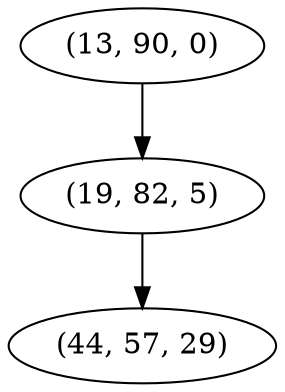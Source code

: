 digraph tree {
    "(13, 90, 0)";
    "(19, 82, 5)";
    "(44, 57, 29)";
    "(13, 90, 0)" -> "(19, 82, 5)";
    "(19, 82, 5)" -> "(44, 57, 29)";
}
